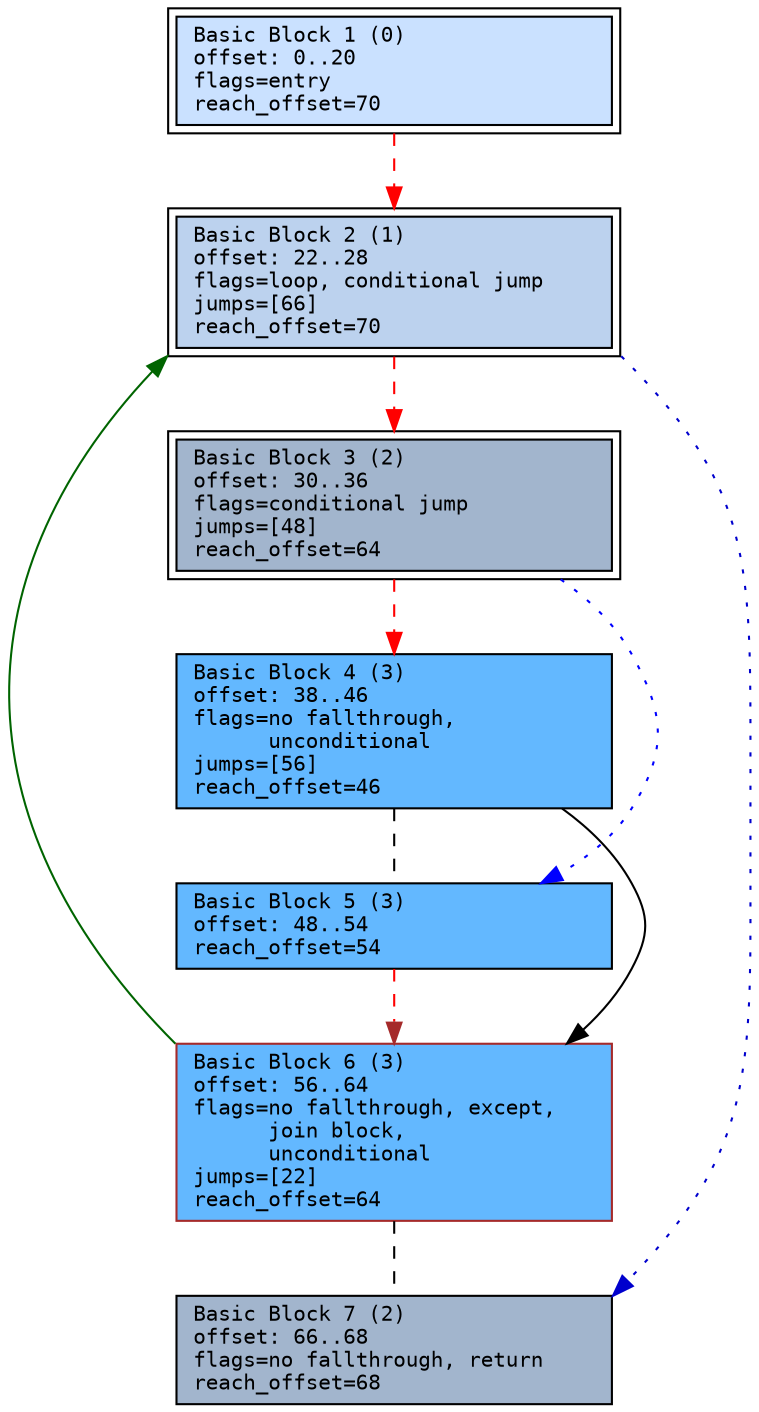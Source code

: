 digraph G {
  graph[fontsize=10 fontname="DejaVu Sans Mono"];

  mclimit=1.5;
  rankdir=TD; ordering=out;
  color="#efefef";

  node[shape=box style=filled fontsize=10 fontname="DejaVu Sans Mono"
       fillcolor="#efefef", width=2];
  edge[fontsize=10 fontname="Verdana"];

  # basic blocks:
  block_1 [shape = "box", peripheries=2][fontcolor = "black", fillcolor = "#cae1ff"][label="Basic Block 1 (0)\loffset: 0..20                   \lflags=entry                     \lreach_offset=70\l"];
  block_2 [shape = "box", peripheries=2][fontcolor = "black", fillcolor = "#bcd2ee"][label="Basic Block 2 (1)\loffset: 22..28                  \lflags=loop, conditional jump    \ljumps=[66]\lreach_offset=70\l"];
  block_3 [shape = "box", peripheries=2][fontcolor = "black", fillcolor = "#a2b5cd"][label="Basic Block 3 (2)\loffset: 30..36                  \lflags=conditional jump          \ljumps=[48]\lreach_offset=64\l"];
  block_4 [fontcolor = "black", fillcolor = "#63b8ff"][label="Basic Block 4 (3)\loffset: 38..46                  \lflags=no fallthrough,\l      unconditional\ljumps=[56]\lreach_offset=46\l"];
  block_5 [fontcolor = "black", fillcolor = "#63b8ff"][label="Basic Block 5 (3)\loffset: 48..54                  \lreach_offset=54\l"];
  block_6 [color=brown, fontcolor = "black", fillcolor = "#63b8ff"][label="Basic Block 6 (3)\loffset: 56..64                  \lflags=no fallthrough, except,\l      join block,\l      unconditional\ljumps=[22]\lreach_offset=64\l"];
  block_7 [fontcolor = "black", fillcolor = "#a2b5cd"][label="Basic Block 7 (2)\loffset: 66..68                  \lflags=no fallthrough, return    \lreach_offset=68\l"];

  # Edges should be ordered from innermost block edges to outmost.
  # If layout gives ugly edge crossing, change the order or the edges
  # and/or add port directions on nodes For example:
  #  block_1:sw -> block_4:nw or
  #  block_0 -> block_3:ne
  # See https://stackoverflow.com/questions/53468814/how-can-i-influence-graphviz-dot-to-prefer-which-edges-can-cross/53472852#53472852

  block_6:nw -> block_2:sw [weight=1][color="#006400"];
  block_6 -> block_7 [weight=10][style="dashed"] [arrowhead="none"];
  block_5 -> block_6 [weight=10][color="red:brown;0.01"][style="dashed"];
  block_4 -> block_5 [weight=10][style="dashed"] [arrowhead="none"];
  block_4 -> block_6 [weight=1];
  block_3 -> block_4 [weight=10][color="red"][style="dashed"];
  block_3 -> block_5 [weight=1][color="blue"][style="dotted"];
  block_2 -> block_3 [weight=10][color="red"][style="dashed"];
  block_2:se -> block_7:ne [weight=1][color="MediumBlue"][style="dotted"];
  block_1 -> block_2 [weight=10][color="red"][style="dashed"];
}
